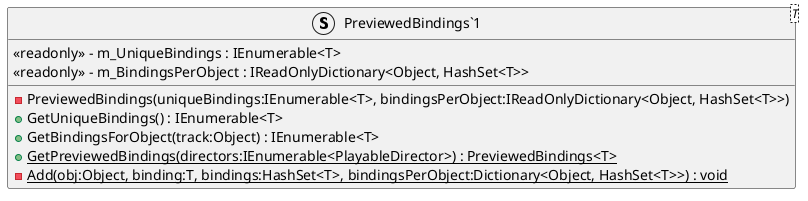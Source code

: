 @startuml
struct "PreviewedBindings`1"<T> {
    <<readonly>> - m_UniqueBindings : IEnumerable<T>
    <<readonly>> - m_BindingsPerObject : IReadOnlyDictionary<Object, HashSet<T>>
    - PreviewedBindings(uniqueBindings:IEnumerable<T>, bindingsPerObject:IReadOnlyDictionary<Object, HashSet<T>>)
    + GetUniqueBindings() : IEnumerable<T>
    + GetBindingsForObject(track:Object) : IEnumerable<T>
    + {static} GetPreviewedBindings(directors:IEnumerable<PlayableDirector>) : PreviewedBindings<T>
    {static} - Add(obj:Object, binding:T, bindings:HashSet<T>, bindingsPerObject:Dictionary<Object, HashSet<T>>) : void
}
@enduml

